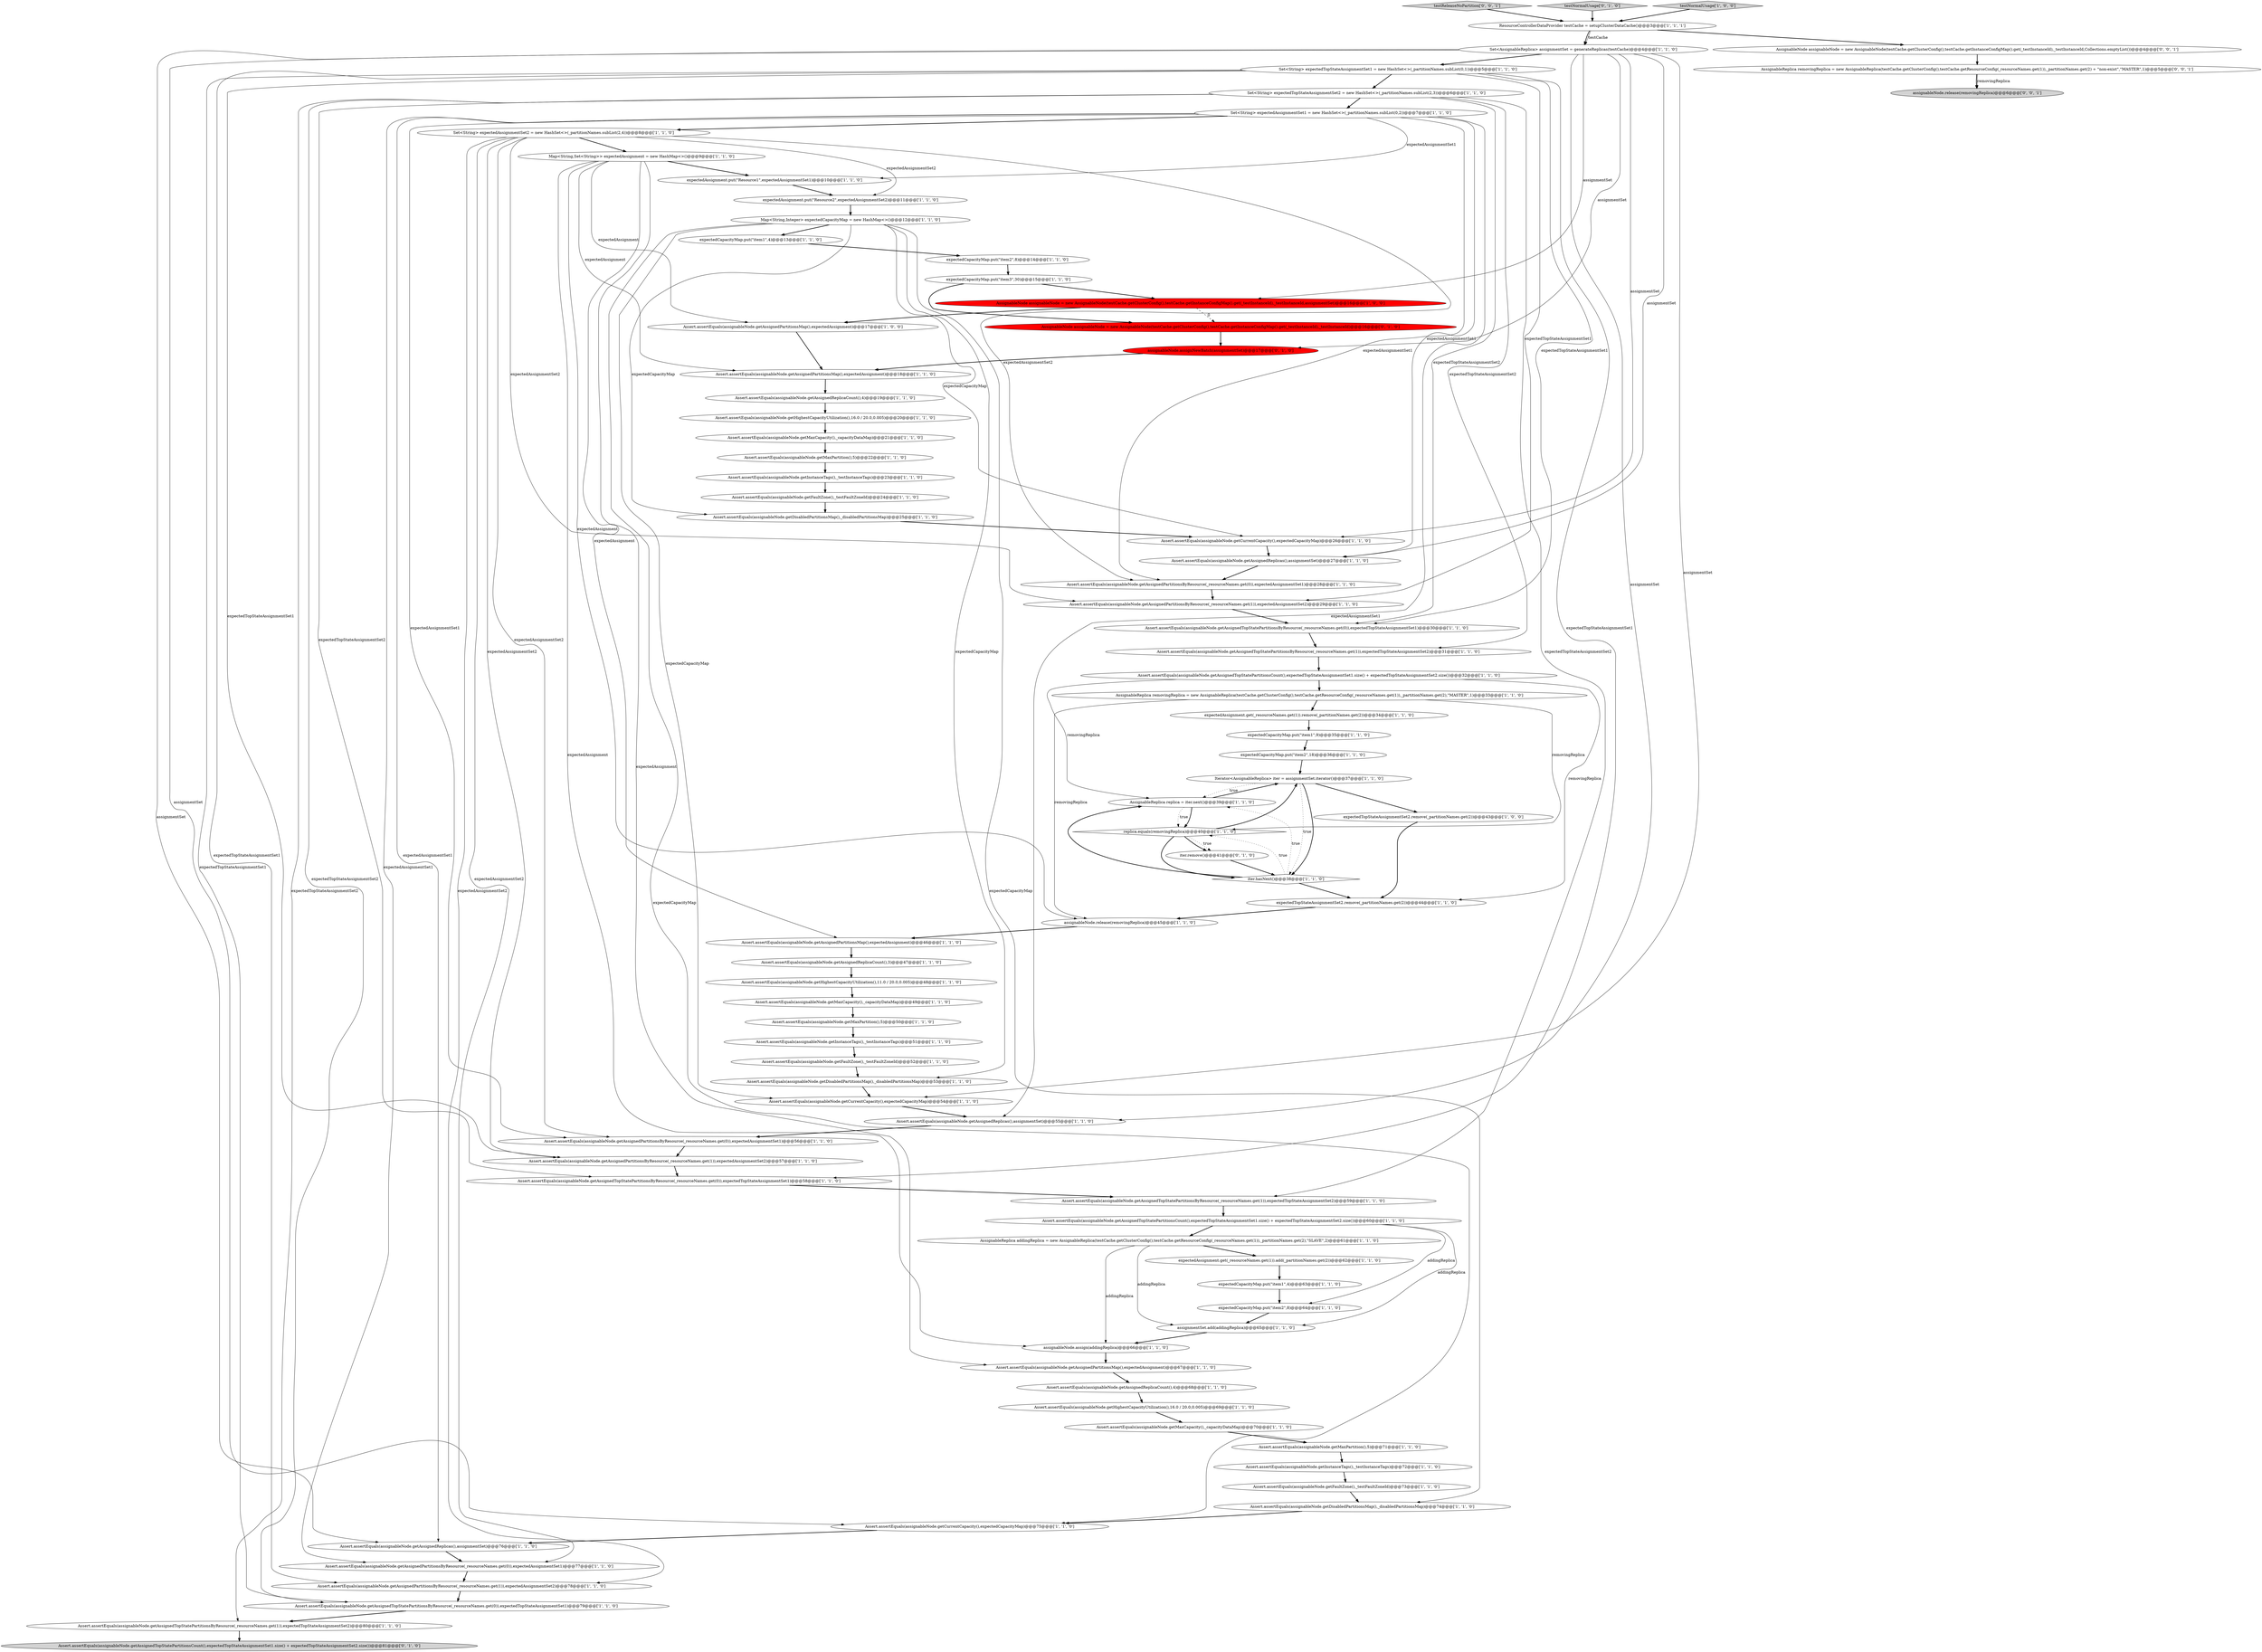 digraph {
8 [style = filled, label = "Assert.assertEquals(assignableNode.getAssignedTopStatePartitionsByResource(_resourceNames.get(0)),expectedTopStateAssignmentSet1)@@@58@@@['1', '1', '0']", fillcolor = white, shape = ellipse image = "AAA0AAABBB1BBB"];
49 [style = filled, label = "Assert.assertEquals(assignableNode.getInstanceTags(),_testInstanceTags)@@@51@@@['1', '1', '0']", fillcolor = white, shape = ellipse image = "AAA0AAABBB1BBB"];
32 [style = filled, label = "Assert.assertEquals(assignableNode.getCurrentCapacity(),expectedCapacityMap)@@@26@@@['1', '1', '0']", fillcolor = white, shape = ellipse image = "AAA0AAABBB1BBB"];
3 [style = filled, label = "Assert.assertEquals(assignableNode.getAssignedPartitionsMap(),expectedAssignment)@@@46@@@['1', '1', '0']", fillcolor = white, shape = ellipse image = "AAA0AAABBB1BBB"];
5 [style = filled, label = "Assert.assertEquals(assignableNode.getAssignedPartitionsMap(),expectedAssignment)@@@17@@@['1', '0', '0']", fillcolor = white, shape = ellipse image = "AAA0AAABBB1BBB"];
26 [style = filled, label = "expectedCapacityMap.put(\"item1\",4)@@@63@@@['1', '1', '0']", fillcolor = white, shape = ellipse image = "AAA0AAABBB1BBB"];
66 [style = filled, label = "assignableNode.release(removingReplica)@@@45@@@['1', '1', '0']", fillcolor = white, shape = ellipse image = "AAA0AAABBB1BBB"];
33 [style = filled, label = "Assert.assertEquals(assignableNode.getCurrentCapacity(),expectedCapacityMap)@@@75@@@['1', '1', '0']", fillcolor = white, shape = ellipse image = "AAA0AAABBB1BBB"];
4 [style = filled, label = "Set<AssignableReplica> assignmentSet = generateReplicas(testCache)@@@4@@@['1', '1', '0']", fillcolor = white, shape = ellipse image = "AAA0AAABBB1BBB"];
84 [style = filled, label = "testReleaseNoPartition['0', '0', '1']", fillcolor = lightgray, shape = diamond image = "AAA0AAABBB3BBB"];
63 [style = filled, label = "AssignableReplica addingReplica = new AssignableReplica(testCache.getClusterConfig(),testCache.getResourceConfig(_resourceNames.get(1)),_partitionNames.get(2),\"SLAVE\",2)@@@61@@@['1', '1', '0']", fillcolor = white, shape = ellipse image = "AAA0AAABBB1BBB"];
78 [style = filled, label = "testNormalUsage['0', '1', '0']", fillcolor = lightgray, shape = diamond image = "AAA0AAABBB2BBB"];
43 [style = filled, label = "AssignableReplica removingReplica = new AssignableReplica(testCache.getClusterConfig(),testCache.getResourceConfig(_resourceNames.get(1)),_partitionNames.get(2),\"MASTER\",1)@@@33@@@['1', '1', '0']", fillcolor = white, shape = ellipse image = "AAA0AAABBB1BBB"];
57 [style = filled, label = "Assert.assertEquals(assignableNode.getAssignedTopStatePartitionsByResource(_resourceNames.get(0)),expectedTopStateAssignmentSet1)@@@79@@@['1', '1', '0']", fillcolor = white, shape = ellipse image = "AAA0AAABBB1BBB"];
61 [style = filled, label = "Assert.assertEquals(assignableNode.getAssignedPartitionsByResource(_resourceNames.get(0)),expectedAssignmentSet1)@@@77@@@['1', '1', '0']", fillcolor = white, shape = ellipse image = "AAA0AAABBB1BBB"];
69 [style = filled, label = "Assert.assertEquals(assignableNode.getFaultZone(),_testFaultZoneId)@@@73@@@['1', '1', '0']", fillcolor = white, shape = ellipse image = "AAA0AAABBB1BBB"];
59 [style = filled, label = "AssignableNode assignableNode = new AssignableNode(testCache.getClusterConfig(),testCache.getInstanceConfigMap().get(_testInstanceId),_testInstanceId,assignmentSet)@@@16@@@['1', '0', '0']", fillcolor = red, shape = ellipse image = "AAA1AAABBB1BBB"];
22 [style = filled, label = "Assert.assertEquals(assignableNode.getAssignedPartitionsByResource(_resourceNames.get(0)),expectedAssignmentSet1)@@@56@@@['1', '1', '0']", fillcolor = white, shape = ellipse image = "AAA0AAABBB1BBB"];
75 [style = filled, label = "Assert.assertEquals(assignableNode.getAssignedReplicaCount(),4)@@@19@@@['1', '1', '0']", fillcolor = white, shape = ellipse image = "AAA0AAABBB1BBB"];
65 [style = filled, label = "Assert.assertEquals(assignableNode.getAssignedReplicaCount(),3)@@@47@@@['1', '1', '0']", fillcolor = white, shape = ellipse image = "AAA0AAABBB1BBB"];
40 [style = filled, label = "Assert.assertEquals(assignableNode.getAssignedReplicaCount(),4)@@@68@@@['1', '1', '0']", fillcolor = white, shape = ellipse image = "AAA0AAABBB1BBB"];
72 [style = filled, label = "Assert.assertEquals(assignableNode.getHighestCapacityUtilization(),11.0 / 20.0,0.005)@@@48@@@['1', '1', '0']", fillcolor = white, shape = ellipse image = "AAA0AAABBB1BBB"];
71 [style = filled, label = "Assert.assertEquals(assignableNode.getCurrentCapacity(),expectedCapacityMap)@@@54@@@['1', '1', '0']", fillcolor = white, shape = ellipse image = "AAA0AAABBB1BBB"];
77 [style = filled, label = "assignableNode.assignNewBatch(assignmentSet)@@@17@@@['0', '1', '0']", fillcolor = red, shape = ellipse image = "AAA1AAABBB2BBB"];
39 [style = filled, label = "expectedCapacityMap.put(\"item2\",8)@@@64@@@['1', '1', '0']", fillcolor = white, shape = ellipse image = "AAA0AAABBB1BBB"];
45 [style = filled, label = "Assert.assertEquals(assignableNode.getAssignedTopStatePartitionsByResource(_resourceNames.get(1)),expectedTopStateAssignmentSet2)@@@31@@@['1', '1', '0']", fillcolor = white, shape = ellipse image = "AAA0AAABBB1BBB"];
51 [style = filled, label = "Assert.assertEquals(assignableNode.getAssignedPartitionsMap(),expectedAssignment)@@@18@@@['1', '1', '0']", fillcolor = white, shape = ellipse image = "AAA0AAABBB1BBB"];
76 [style = filled, label = "Assert.assertEquals(assignableNode.getMaxCapacity(),_capacityDataMap)@@@49@@@['1', '1', '0']", fillcolor = white, shape = ellipse image = "AAA0AAABBB1BBB"];
62 [style = filled, label = "expectedCapacityMap.put(\"item2\",18)@@@36@@@['1', '1', '0']", fillcolor = white, shape = ellipse image = "AAA0AAABBB1BBB"];
17 [style = filled, label = "Assert.assertEquals(assignableNode.getAssignedPartitionsByResource(_resourceNames.get(1)),expectedAssignmentSet2)@@@78@@@['1', '1', '0']", fillcolor = white, shape = ellipse image = "AAA0AAABBB1BBB"];
46 [style = filled, label = "Assert.assertEquals(assignableNode.getInstanceTags(),_testInstanceTags)@@@23@@@['1', '1', '0']", fillcolor = white, shape = ellipse image = "AAA0AAABBB1BBB"];
20 [style = filled, label = "ResourceControllerDataProvider testCache = setupClusterDataCache()@@@3@@@['1', '1', '1']", fillcolor = white, shape = ellipse image = "AAA0AAABBB1BBB"];
34 [style = filled, label = "Assert.assertEquals(assignableNode.getAssignedTopStatePartitionsByResource(_resourceNames.get(1)),expectedTopStateAssignmentSet2)@@@59@@@['1', '1', '0']", fillcolor = white, shape = ellipse image = "AAA0AAABBB1BBB"];
73 [style = filled, label = "Assert.assertEquals(assignableNode.getAssignedTopStatePartitionsByResource(_resourceNames.get(1)),expectedTopStateAssignmentSet2)@@@80@@@['1', '1', '0']", fillcolor = white, shape = ellipse image = "AAA0AAABBB1BBB"];
12 [style = filled, label = "Assert.assertEquals(assignableNode.getAssignedPartitionsByResource(_resourceNames.get(0)),expectedAssignmentSet1)@@@28@@@['1', '1', '0']", fillcolor = white, shape = ellipse image = "AAA0AAABBB1BBB"];
83 [style = filled, label = "AssignableNode assignableNode = new AssignableNode(testCache.getClusterConfig(),testCache.getInstanceConfigMap().get(_testInstanceId),_testInstanceId,Collections.emptyList())@@@4@@@['0', '0', '1']", fillcolor = white, shape = ellipse image = "AAA0AAABBB3BBB"];
68 [style = filled, label = "Assert.assertEquals(assignableNode.getInstanceTags(),_testInstanceTags)@@@72@@@['1', '1', '0']", fillcolor = white, shape = ellipse image = "AAA0AAABBB1BBB"];
36 [style = filled, label = "expectedAssignment.get(_resourceNames.get(1)).add(_partitionNames.get(2))@@@62@@@['1', '1', '0']", fillcolor = white, shape = ellipse image = "AAA0AAABBB1BBB"];
19 [style = filled, label = "Assert.assertEquals(assignableNode.getAssignedPartitionsByResource(_resourceNames.get(1)),expectedAssignmentSet2)@@@29@@@['1', '1', '0']", fillcolor = white, shape = ellipse image = "AAA0AAABBB1BBB"];
30 [style = filled, label = "Assert.assertEquals(assignableNode.getFaultZone(),_testFaultZoneId)@@@52@@@['1', '1', '0']", fillcolor = white, shape = ellipse image = "AAA0AAABBB1BBB"];
56 [style = filled, label = "Assert.assertEquals(assignableNode.getAssignedReplicas(),assignmentSet)@@@27@@@['1', '1', '0']", fillcolor = white, shape = ellipse image = "AAA0AAABBB1BBB"];
9 [style = filled, label = "Assert.assertEquals(assignableNode.getAssignedTopStatePartitionsCount(),expectedTopStateAssignmentSet1.size() + expectedTopStateAssignmentSet2.size())@@@60@@@['1', '1', '0']", fillcolor = white, shape = ellipse image = "AAA0AAABBB1BBB"];
67 [style = filled, label = "expectedCapacityMap.put(\"item1\",4)@@@13@@@['1', '1', '0']", fillcolor = white, shape = ellipse image = "AAA0AAABBB1BBB"];
55 [style = filled, label = "expectedTopStateAssignmentSet2.remove(_partitionNames.get(2))@@@43@@@['1', '0', '0']", fillcolor = white, shape = ellipse image = "AAA0AAABBB1BBB"];
1 [style = filled, label = "Assert.assertEquals(assignableNode.getMaxCapacity(),_capacityDataMap)@@@21@@@['1', '1', '0']", fillcolor = white, shape = ellipse image = "AAA0AAABBB1BBB"];
18 [style = filled, label = "Assert.assertEquals(assignableNode.getMaxPartition(),5)@@@71@@@['1', '1', '0']", fillcolor = white, shape = ellipse image = "AAA0AAABBB1BBB"];
31 [style = filled, label = "Map<String,Integer> expectedCapacityMap = new HashMap<>()@@@12@@@['1', '1', '0']", fillcolor = white, shape = ellipse image = "AAA0AAABBB1BBB"];
53 [style = filled, label = "assignmentSet.add(addingReplica)@@@65@@@['1', '1', '0']", fillcolor = white, shape = ellipse image = "AAA0AAABBB1BBB"];
38 [style = filled, label = "Assert.assertEquals(assignableNode.getDisabledPartitionsMap(),_disabledPartitionsMap)@@@25@@@['1', '1', '0']", fillcolor = white, shape = ellipse image = "AAA0AAABBB1BBB"];
74 [style = filled, label = "expectedAssignment.put(\"Resource1\",expectedAssignmentSet1)@@@10@@@['1', '1', '0']", fillcolor = white, shape = ellipse image = "AAA0AAABBB1BBB"];
82 [style = filled, label = "assignableNode.release(removingReplica)@@@6@@@['0', '0', '1']", fillcolor = lightgray, shape = ellipse image = "AAA0AAABBB3BBB"];
28 [style = filled, label = "expectedAssignment.put(\"Resource2\",expectedAssignmentSet2)@@@11@@@['1', '1', '0']", fillcolor = white, shape = ellipse image = "AAA0AAABBB1BBB"];
64 [style = filled, label = "Assert.assertEquals(assignableNode.getFaultZone(),_testFaultZoneId)@@@24@@@['1', '1', '0']", fillcolor = white, shape = ellipse image = "AAA0AAABBB1BBB"];
14 [style = filled, label = "Map<String,Set<String>> expectedAssignment = new HashMap<>()@@@9@@@['1', '1', '0']", fillcolor = white, shape = ellipse image = "AAA0AAABBB1BBB"];
85 [style = filled, label = "AssignableReplica removingReplica = new AssignableReplica(testCache.getClusterConfig(),testCache.getResourceConfig(_resourceNames.get(1)),_partitionNames.get(2) + \"non-exist\",\"MASTER\",1)@@@5@@@['0', '0', '1']", fillcolor = white, shape = ellipse image = "AAA0AAABBB3BBB"];
58 [style = filled, label = "expectedCapacityMap.put(\"item1\",9)@@@35@@@['1', '1', '0']", fillcolor = white, shape = ellipse image = "AAA0AAABBB1BBB"];
24 [style = filled, label = "Assert.assertEquals(assignableNode.getAssignedPartitionsByResource(_resourceNames.get(1)),expectedAssignmentSet2)@@@57@@@['1', '1', '0']", fillcolor = white, shape = ellipse image = "AAA0AAABBB1BBB"];
23 [style = filled, label = "assignableNode.assign(addingReplica)@@@66@@@['1', '1', '0']", fillcolor = white, shape = ellipse image = "AAA0AAABBB1BBB"];
70 [style = filled, label = "AssignableReplica replica = iter.next()@@@39@@@['1', '1', '0']", fillcolor = white, shape = ellipse image = "AAA0AAABBB1BBB"];
50 [style = filled, label = "Assert.assertEquals(assignableNode.getHighestCapacityUtilization(),16.0 / 20.0,0.005)@@@20@@@['1', '1', '0']", fillcolor = white, shape = ellipse image = "AAA0AAABBB1BBB"];
79 [style = filled, label = "iter.remove()@@@41@@@['0', '1', '0']", fillcolor = white, shape = ellipse image = "AAA0AAABBB2BBB"];
7 [style = filled, label = "Assert.assertEquals(assignableNode.getDisabledPartitionsMap(),_disabledPartitionsMap)@@@53@@@['1', '1', '0']", fillcolor = white, shape = ellipse image = "AAA0AAABBB1BBB"];
15 [style = filled, label = "Set<String> expectedTopStateAssignmentSet2 = new HashSet<>(_partitionNames.subList(2,3))@@@6@@@['1', '1', '0']", fillcolor = white, shape = ellipse image = "AAA0AAABBB1BBB"];
60 [style = filled, label = "Assert.assertEquals(assignableNode.getMaxPartition(),5)@@@22@@@['1', '1', '0']", fillcolor = white, shape = ellipse image = "AAA0AAABBB1BBB"];
27 [style = filled, label = "expectedCapacityMap.put(\"item3\",30)@@@15@@@['1', '1', '0']", fillcolor = white, shape = ellipse image = "AAA0AAABBB1BBB"];
41 [style = filled, label = "Assert.assertEquals(assignableNode.getHighestCapacityUtilization(),16.0 / 20.0,0.005)@@@69@@@['1', '1', '0']", fillcolor = white, shape = ellipse image = "AAA0AAABBB1BBB"];
21 [style = filled, label = "iter.hasNext()@@@38@@@['1', '1', '0']", fillcolor = white, shape = diamond image = "AAA0AAABBB1BBB"];
42 [style = filled, label = "Set<String> expectedTopStateAssignmentSet1 = new HashSet<>(_partitionNames.subList(0,1))@@@5@@@['1', '1', '0']", fillcolor = white, shape = ellipse image = "AAA0AAABBB1BBB"];
11 [style = filled, label = "expectedAssignment.get(_resourceNames.get(1)).remove(_partitionNames.get(2))@@@34@@@['1', '1', '0']", fillcolor = white, shape = ellipse image = "AAA0AAABBB1BBB"];
37 [style = filled, label = "expectedTopStateAssignmentSet2.remove(_partitionNames.get(2))@@@44@@@['1', '1', '0']", fillcolor = white, shape = ellipse image = "AAA0AAABBB1BBB"];
81 [style = filled, label = "Assert.assertEquals(assignableNode.getAssignedTopStatePartitionsCount(),expectedTopStateAssignmentSet1.size() + expectedTopStateAssignmentSet2.size())@@@81@@@['0', '1', '0']", fillcolor = lightgray, shape = ellipse image = "AAA0AAABBB2BBB"];
54 [style = filled, label = "Set<String> expectedAssignmentSet1 = new HashSet<>(_partitionNames.subList(0,2))@@@7@@@['1', '1', '0']", fillcolor = white, shape = ellipse image = "AAA0AAABBB1BBB"];
16 [style = filled, label = "Set<String> expectedAssignmentSet2 = new HashSet<>(_partitionNames.subList(2,4))@@@8@@@['1', '1', '0']", fillcolor = white, shape = ellipse image = "AAA0AAABBB1BBB"];
2 [style = filled, label = "Assert.assertEquals(assignableNode.getAssignedTopStatePartitionsByResource(_resourceNames.get(0)),expectedTopStateAssignmentSet1)@@@30@@@['1', '1', '0']", fillcolor = white, shape = ellipse image = "AAA0AAABBB1BBB"];
10 [style = filled, label = "Assert.assertEquals(assignableNode.getDisabledPartitionsMap(),_disabledPartitionsMap)@@@74@@@['1', '1', '0']", fillcolor = white, shape = ellipse image = "AAA0AAABBB1BBB"];
48 [style = filled, label = "Assert.assertEquals(assignableNode.getMaxPartition(),5)@@@50@@@['1', '1', '0']", fillcolor = white, shape = ellipse image = "AAA0AAABBB1BBB"];
52 [style = filled, label = "replica.equals(removingReplica)@@@40@@@['1', '1', '0']", fillcolor = white, shape = diamond image = "AAA0AAABBB1BBB"];
80 [style = filled, label = "AssignableNode assignableNode = new AssignableNode(testCache.getClusterConfig(),testCache.getInstanceConfigMap().get(_testInstanceId),_testInstanceId)@@@16@@@['0', '1', '0']", fillcolor = red, shape = ellipse image = "AAA1AAABBB2BBB"];
47 [style = filled, label = "testNormalUsage['1', '0', '0']", fillcolor = lightgray, shape = diamond image = "AAA0AAABBB1BBB"];
29 [style = filled, label = "Assert.assertEquals(assignableNode.getMaxCapacity(),_capacityDataMap)@@@70@@@['1', '1', '0']", fillcolor = white, shape = ellipse image = "AAA0AAABBB1BBB"];
6 [style = filled, label = "Assert.assertEquals(assignableNode.getAssignedTopStatePartitionsCount(),expectedTopStateAssignmentSet1.size() + expectedTopStateAssignmentSet2.size())@@@32@@@['1', '1', '0']", fillcolor = white, shape = ellipse image = "AAA0AAABBB1BBB"];
0 [style = filled, label = "expectedCapacityMap.put(\"item2\",8)@@@14@@@['1', '1', '0']", fillcolor = white, shape = ellipse image = "AAA0AAABBB1BBB"];
35 [style = filled, label = "Iterator<AssignableReplica> iter = assignmentSet.iterator()@@@37@@@['1', '1', '0']", fillcolor = white, shape = ellipse image = "AAA0AAABBB1BBB"];
44 [style = filled, label = "Assert.assertEquals(assignableNode.getAssignedPartitionsMap(),expectedAssignment)@@@67@@@['1', '1', '0']", fillcolor = white, shape = ellipse image = "AAA0AAABBB1BBB"];
13 [style = filled, label = "Assert.assertEquals(assignableNode.getAssignedReplicas(),assignmentSet)@@@76@@@['1', '1', '0']", fillcolor = white, shape = ellipse image = "AAA0AAABBB1BBB"];
25 [style = filled, label = "Assert.assertEquals(assignableNode.getAssignedReplicas(),assignmentSet)@@@55@@@['1', '1', '0']", fillcolor = white, shape = ellipse image = "AAA0AAABBB1BBB"];
6->43 [style = bold, label=""];
71->25 [style = bold, label=""];
6->70 [style = solid, label="removingReplica"];
34->9 [style = bold, label=""];
68->69 [style = bold, label=""];
25->22 [style = bold, label=""];
35->55 [style = bold, label=""];
79->21 [style = bold, label=""];
42->8 [style = solid, label="expectedTopStateAssignmentSet1"];
15->54 [style = bold, label=""];
16->22 [style = solid, label="expectedAssignmentSet2"];
31->71 [style = solid, label="expectedCapacityMap"];
21->52 [style = dotted, label="true"];
84->20 [style = bold, label=""];
54->74 [style = solid, label="expectedAssignmentSet1"];
15->73 [style = solid, label="expectedTopStateAssignmentSet2"];
56->12 [style = bold, label=""];
3->65 [style = bold, label=""];
42->17 [style = solid, label="expectedTopStateAssignmentSet1"];
63->36 [style = bold, label=""];
9->63 [style = bold, label=""];
29->18 [style = bold, label=""];
58->62 [style = bold, label=""];
45->6 [style = bold, label=""];
54->16 [style = bold, label=""];
78->20 [style = bold, label=""];
16->19 [style = solid, label="expectedAssignmentSet2"];
15->2 [style = solid, label="expectedTopStateAssignmentSet2"];
14->3 [style = solid, label="expectedAssignment"];
70->35 [style = bold, label=""];
4->59 [style = solid, label="assignmentSet"];
16->14 [style = bold, label=""];
85->82 [style = bold, label=""];
83->85 [style = bold, label=""];
52->21 [style = bold, label=""];
42->15 [style = bold, label=""];
55->37 [style = bold, label=""];
52->35 [style = bold, label=""];
23->44 [style = bold, label=""];
18->68 [style = bold, label=""];
32->56 [style = bold, label=""];
8->34 [style = bold, label=""];
48->49 [style = bold, label=""];
14->5 [style = solid, label="expectedAssignment"];
76->48 [style = bold, label=""];
42->2 [style = solid, label="expectedTopStateAssignmentSet1"];
77->51 [style = bold, label=""];
15->57 [style = solid, label="expectedTopStateAssignmentSet2"];
35->21 [style = dotted, label="true"];
14->44 [style = solid, label="expectedAssignment"];
14->66 [style = solid, label="expectedAssignment"];
19->2 [style = bold, label=""];
51->75 [style = bold, label=""];
33->13 [style = bold, label=""];
35->21 [style = bold, label=""];
14->23 [style = solid, label="expectedAssignment"];
16->24 [style = solid, label="expectedAssignmentSet2"];
38->32 [style = bold, label=""];
43->11 [style = bold, label=""];
31->33 [style = solid, label="expectedCapacityMap"];
21->37 [style = bold, label=""];
27->59 [style = bold, label=""];
4->71 [style = solid, label="assignmentSet"];
54->22 [style = solid, label="expectedAssignmentSet1"];
65->72 [style = bold, label=""];
64->38 [style = bold, label=""];
30->7 [style = bold, label=""];
13->61 [style = bold, label=""];
9->39 [style = solid, label="addingReplica"];
73->81 [style = bold, label=""];
24->8 [style = bold, label=""];
7->71 [style = bold, label=""];
11->58 [style = bold, label=""];
43->52 [style = solid, label="removingReplica"];
52->79 [style = bold, label=""];
15->45 [style = solid, label="expectedTopStateAssignmentSet2"];
16->12 [style = solid, label="expectedAssignmentSet2"];
35->70 [style = dotted, label="true"];
63->53 [style = solid, label="addingReplica"];
70->52 [style = dotted, label="true"];
28->31 [style = bold, label=""];
15->34 [style = solid, label="expectedTopStateAssignmentSet2"];
62->35 [style = bold, label=""];
59->5 [style = bold, label=""];
39->53 [style = bold, label=""];
37->66 [style = bold, label=""];
4->25 [style = solid, label="assignmentSet"];
21->70 [style = dotted, label="true"];
16->28 [style = solid, label="expectedAssignmentSet2"];
49->30 [style = bold, label=""];
59->80 [style = dashed, label="0"];
54->12 [style = solid, label="expectedAssignmentSet1"];
52->79 [style = dotted, label="true"];
4->56 [style = solid, label="assignmentSet"];
6->37 [style = solid, label="removingReplica"];
2->45 [style = bold, label=""];
54->61 [style = solid, label="expectedAssignmentSet1"];
53->23 [style = bold, label=""];
10->33 [style = bold, label=""];
69->10 [style = bold, label=""];
42->24 [style = solid, label="expectedTopStateAssignmentSet1"];
74->28 [style = bold, label=""];
63->23 [style = solid, label="addingReplica"];
31->10 [style = solid, label="expectedCapacityMap"];
31->32 [style = solid, label="expectedCapacityMap"];
1->60 [style = bold, label=""];
4->13 [style = solid, label="assignmentSet"];
27->80 [style = bold, label=""];
43->66 [style = solid, label="removingReplica"];
5->51 [style = bold, label=""];
46->64 [style = bold, label=""];
0->27 [style = bold, label=""];
20->4 [style = solid, label="testCache"];
41->29 [style = bold, label=""];
75->50 [style = bold, label=""];
57->73 [style = bold, label=""];
44->40 [style = bold, label=""];
4->42 [style = bold, label=""];
9->53 [style = solid, label="addingReplica"];
67->0 [style = bold, label=""];
36->26 [style = bold, label=""];
15->8 [style = solid, label="expectedTopStateAssignmentSet2"];
60->46 [style = bold, label=""];
26->39 [style = bold, label=""];
21->70 [style = bold, label=""];
72->76 [style = bold, label=""];
20->4 [style = bold, label=""];
17->57 [style = bold, label=""];
31->7 [style = solid, label="expectedCapacityMap"];
14->74 [style = bold, label=""];
31->67 [style = bold, label=""];
54->13 [style = solid, label="expectedAssignmentSet1"];
16->17 [style = solid, label="expectedAssignmentSet2"];
14->51 [style = solid, label="expectedAssignment"];
50->1 [style = bold, label=""];
31->38 [style = solid, label="expectedCapacityMap"];
20->83 [style = bold, label=""];
47->20 [style = bold, label=""];
40->41 [style = bold, label=""];
70->52 [style = bold, label=""];
80->77 [style = bold, label=""];
85->82 [style = solid, label="removingReplica"];
66->3 [style = bold, label=""];
16->61 [style = solid, label="expectedAssignmentSet2"];
54->56 [style = solid, label="expectedAssignmentSet1"];
22->24 [style = bold, label=""];
4->32 [style = solid, label="assignmentSet"];
42->57 [style = solid, label="expectedTopStateAssignmentSet1"];
12->19 [style = bold, label=""];
4->33 [style = solid, label="assignmentSet"];
42->19 [style = solid, label="expectedTopStateAssignmentSet1"];
61->17 [style = bold, label=""];
54->25 [style = solid, label="expectedAssignmentSet1"];
4->77 [style = solid, label="assignmentSet"];
}
